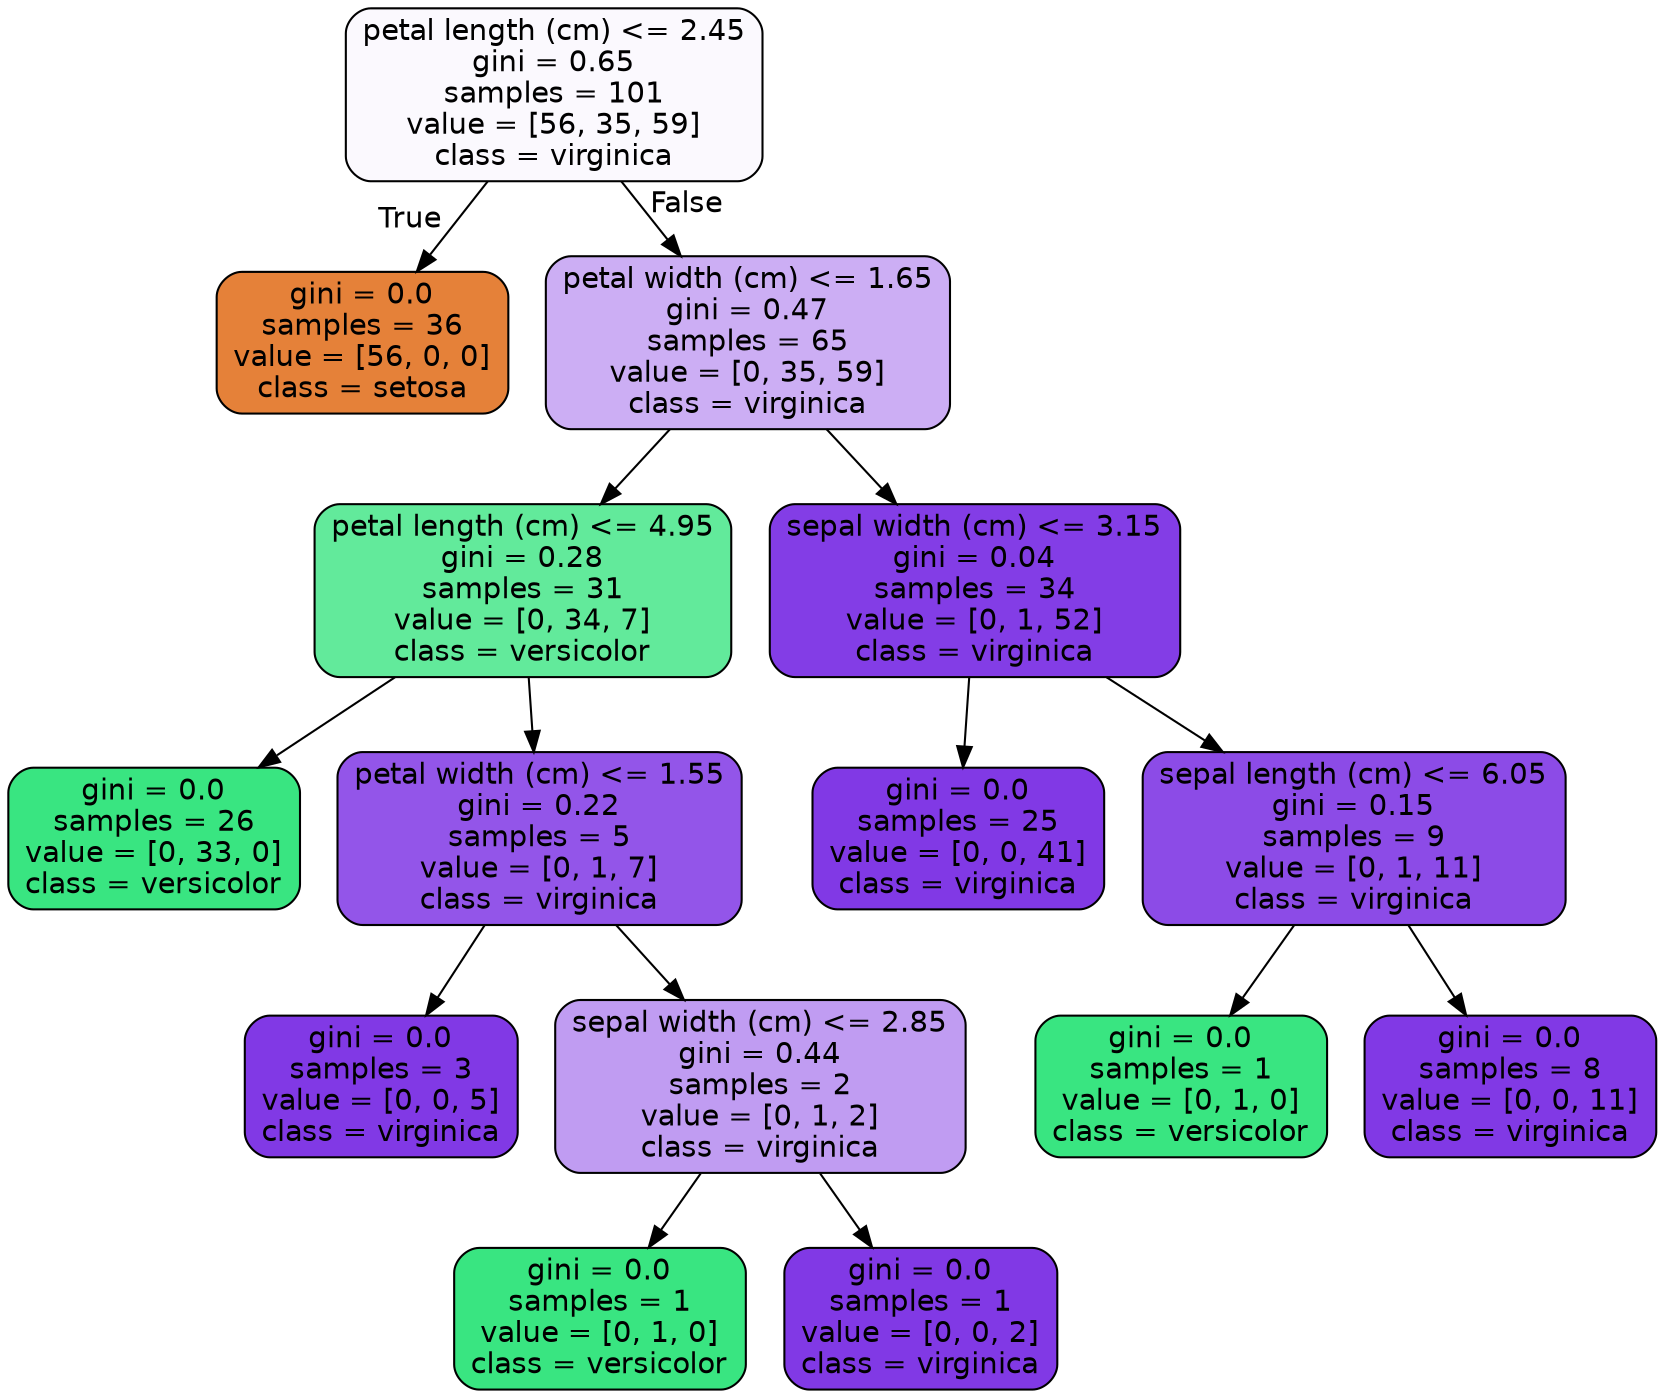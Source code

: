 digraph Tree {
node [shape=box, style="filled, rounded", color="black", fontname=helvetica] ;
edge [fontname=helvetica] ;
0 [label="petal length (cm) <= 2.45\ngini = 0.65\nsamples = 101\nvalue = [56, 35, 59]\nclass = virginica", fillcolor="#fbf9fe"] ;
1 [label="gini = 0.0\nsamples = 36\nvalue = [56, 0, 0]\nclass = setosa", fillcolor="#e58139"] ;
0 -> 1 [labeldistance=2.5, labelangle=45, headlabel="True"] ;
2 [label="petal width (cm) <= 1.65\ngini = 0.47\nsamples = 65\nvalue = [0, 35, 59]\nclass = virginica", fillcolor="#ccaef4"] ;
0 -> 2 [labeldistance=2.5, labelangle=-45, headlabel="False"] ;
3 [label="petal length (cm) <= 4.95\ngini = 0.28\nsamples = 31\nvalue = [0, 34, 7]\nclass = versicolor", fillcolor="#62ea9b"] ;
2 -> 3 ;
4 [label="gini = 0.0\nsamples = 26\nvalue = [0, 33, 0]\nclass = versicolor", fillcolor="#39e581"] ;
3 -> 4 ;
5 [label="petal width (cm) <= 1.55\ngini = 0.22\nsamples = 5\nvalue = [0, 1, 7]\nclass = virginica", fillcolor="#9355e9"] ;
3 -> 5 ;
6 [label="gini = 0.0\nsamples = 3\nvalue = [0, 0, 5]\nclass = virginica", fillcolor="#8139e5"] ;
5 -> 6 ;
7 [label="sepal width (cm) <= 2.85\ngini = 0.44\nsamples = 2\nvalue = [0, 1, 2]\nclass = virginica", fillcolor="#c09cf2"] ;
5 -> 7 ;
8 [label="gini = 0.0\nsamples = 1\nvalue = [0, 1, 0]\nclass = versicolor", fillcolor="#39e581"] ;
7 -> 8 ;
9 [label="gini = 0.0\nsamples = 1\nvalue = [0, 0, 2]\nclass = virginica", fillcolor="#8139e5"] ;
7 -> 9 ;
10 [label="sepal width (cm) <= 3.15\ngini = 0.04\nsamples = 34\nvalue = [0, 1, 52]\nclass = virginica", fillcolor="#833de6"] ;
2 -> 10 ;
11 [label="gini = 0.0\nsamples = 25\nvalue = [0, 0, 41]\nclass = virginica", fillcolor="#8139e5"] ;
10 -> 11 ;
12 [label="sepal length (cm) <= 6.05\ngini = 0.15\nsamples = 9\nvalue = [0, 1, 11]\nclass = virginica", fillcolor="#8c4be7"] ;
10 -> 12 ;
13 [label="gini = 0.0\nsamples = 1\nvalue = [0, 1, 0]\nclass = versicolor", fillcolor="#39e581"] ;
12 -> 13 ;
14 [label="gini = 0.0\nsamples = 8\nvalue = [0, 0, 11]\nclass = virginica", fillcolor="#8139e5"] ;
12 -> 14 ;
}